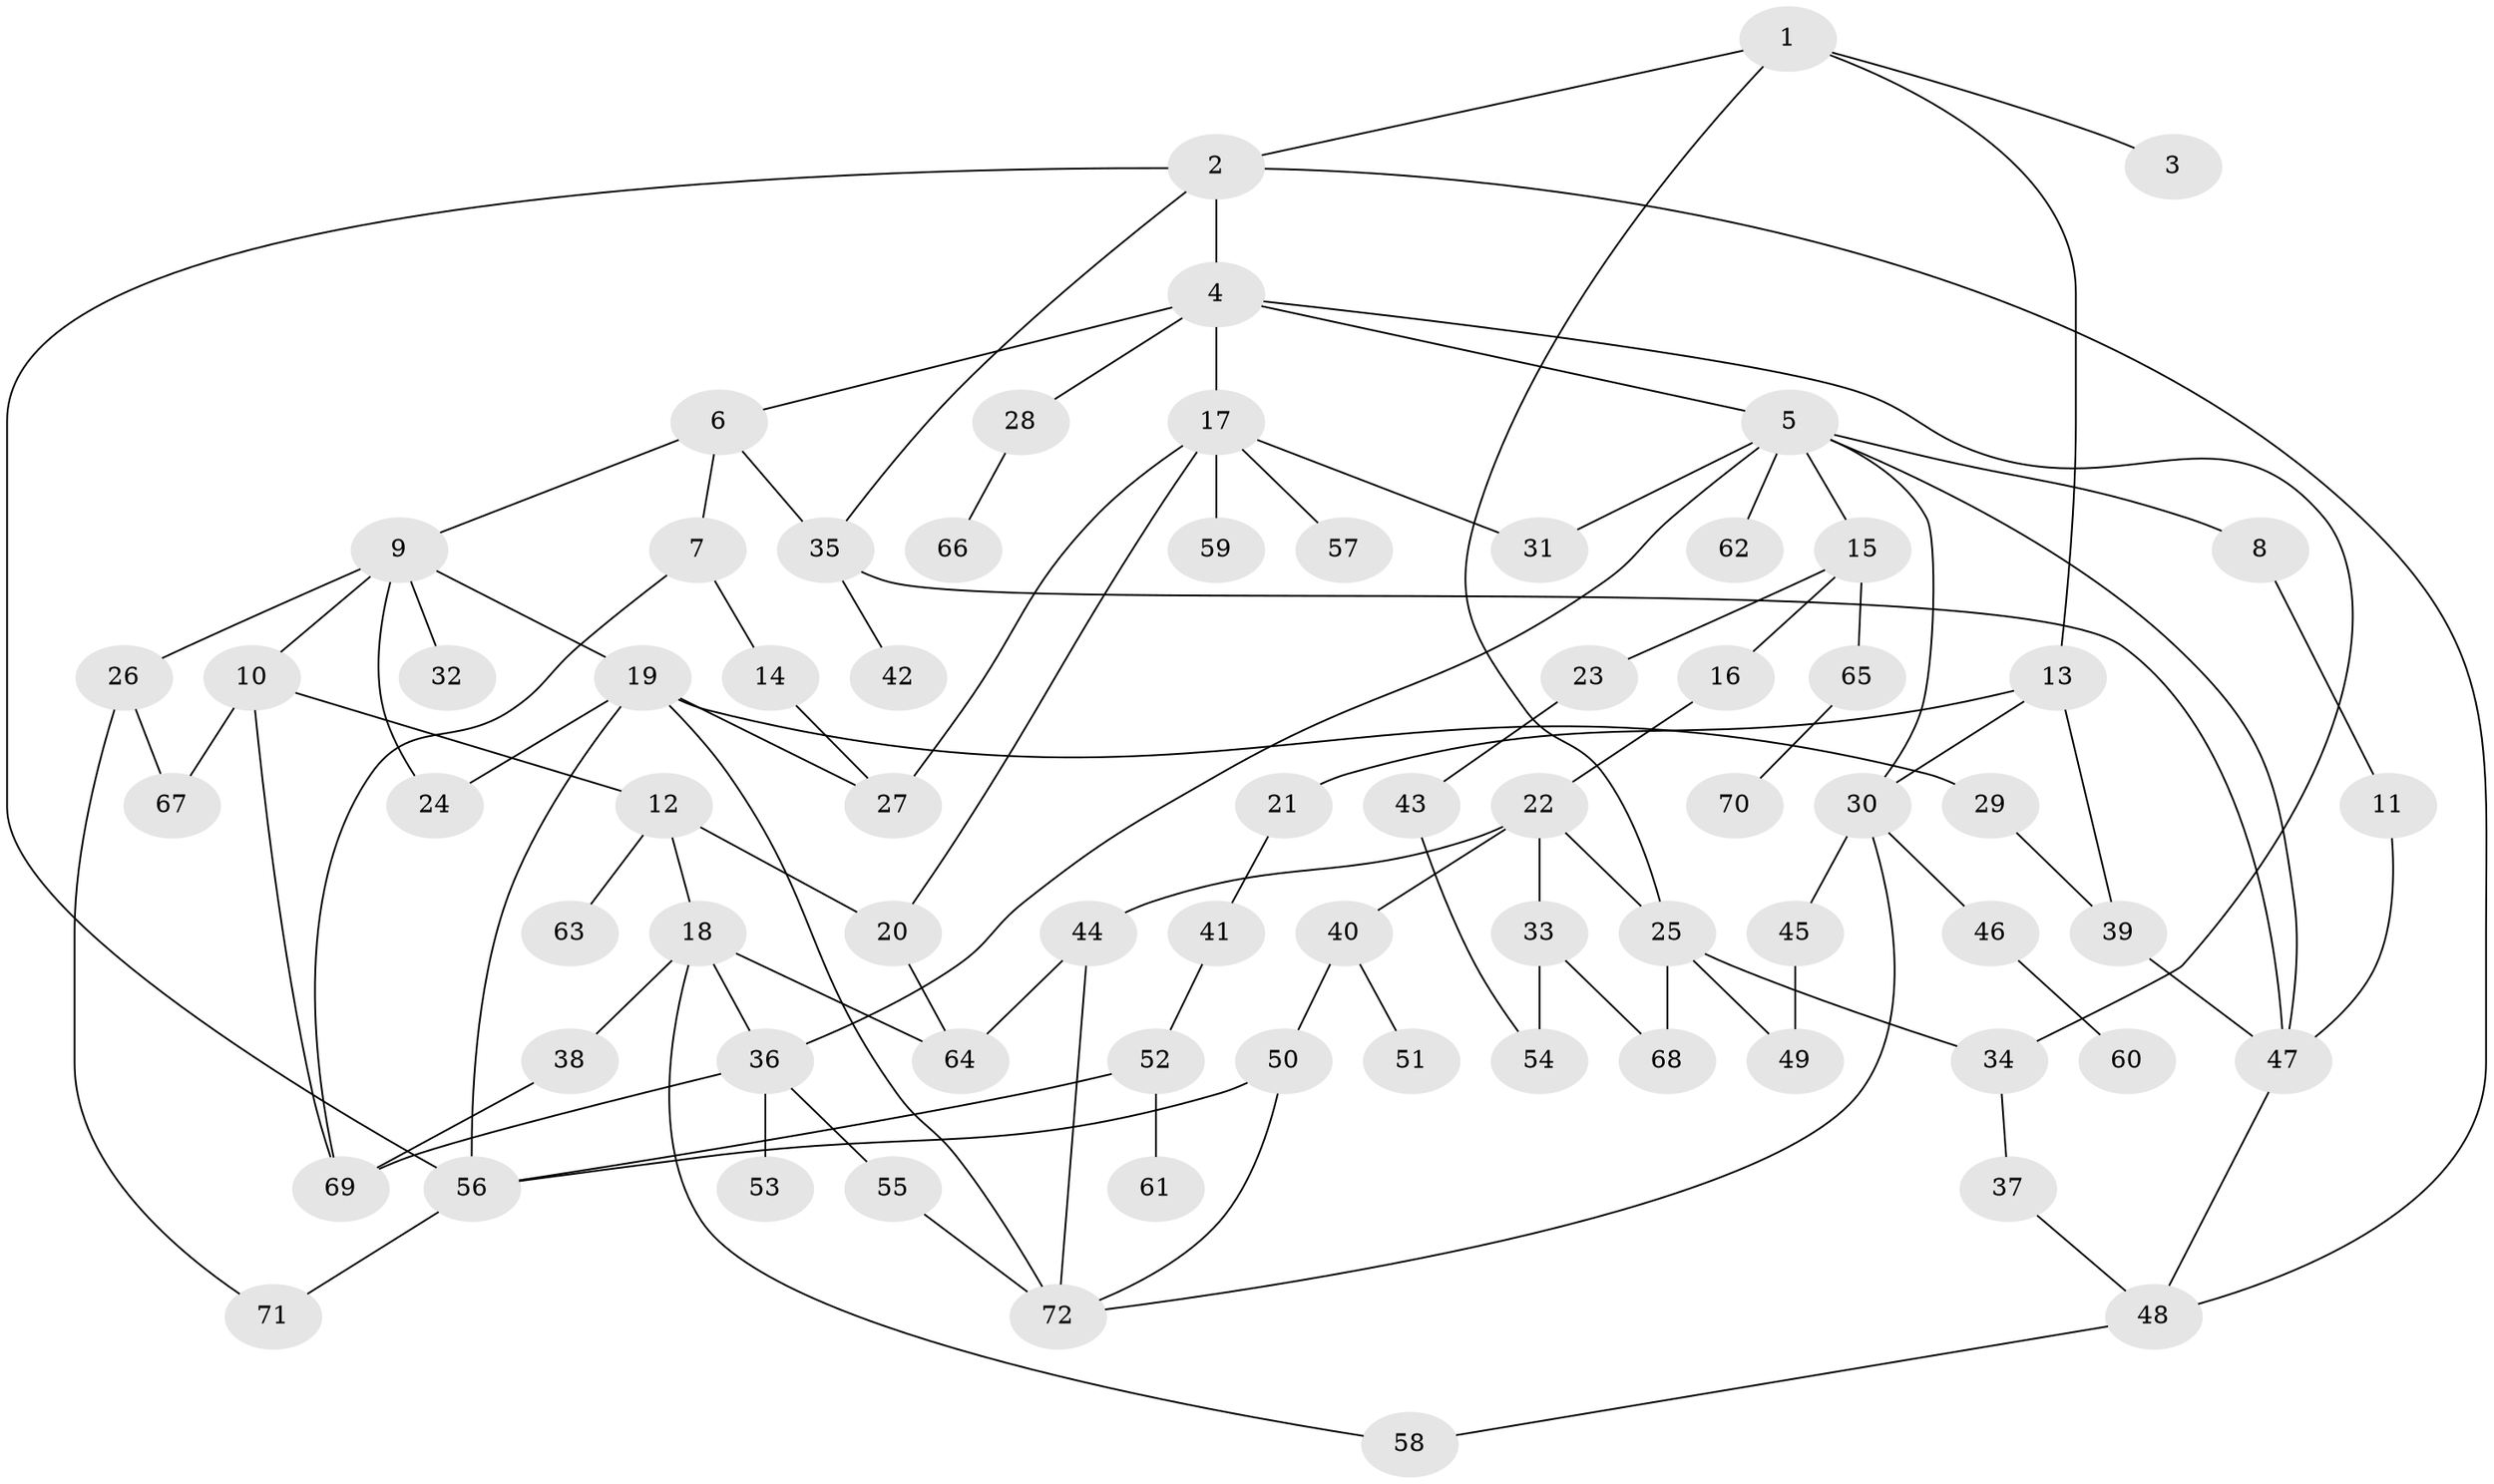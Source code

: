 // coarse degree distribution, {8: 0.043478260869565216, 15: 0.043478260869565216, 10: 0.043478260869565216, 4: 0.043478260869565216, 6: 0.08695652173913043, 2: 0.2608695652173913, 5: 0.043478260869565216, 1: 0.34782608695652173, 3: 0.08695652173913043}
// Generated by graph-tools (version 1.1) at 2025/17/03/04/25 18:17:10]
// undirected, 72 vertices, 105 edges
graph export_dot {
graph [start="1"]
  node [color=gray90,style=filled];
  1;
  2;
  3;
  4;
  5;
  6;
  7;
  8;
  9;
  10;
  11;
  12;
  13;
  14;
  15;
  16;
  17;
  18;
  19;
  20;
  21;
  22;
  23;
  24;
  25;
  26;
  27;
  28;
  29;
  30;
  31;
  32;
  33;
  34;
  35;
  36;
  37;
  38;
  39;
  40;
  41;
  42;
  43;
  44;
  45;
  46;
  47;
  48;
  49;
  50;
  51;
  52;
  53;
  54;
  55;
  56;
  57;
  58;
  59;
  60;
  61;
  62;
  63;
  64;
  65;
  66;
  67;
  68;
  69;
  70;
  71;
  72;
  1 -- 2;
  1 -- 3;
  1 -- 13;
  1 -- 25;
  2 -- 4;
  2 -- 35;
  2 -- 48;
  2 -- 56;
  4 -- 5;
  4 -- 6;
  4 -- 17;
  4 -- 28;
  4 -- 34;
  5 -- 8;
  5 -- 15;
  5 -- 62;
  5 -- 30;
  5 -- 31;
  5 -- 47;
  5 -- 36;
  6 -- 7;
  6 -- 9;
  6 -- 35;
  7 -- 14;
  7 -- 69;
  8 -- 11;
  9 -- 10;
  9 -- 19;
  9 -- 26;
  9 -- 32;
  9 -- 24;
  10 -- 12;
  10 -- 67;
  10 -- 69;
  11 -- 47;
  12 -- 18;
  12 -- 20;
  12 -- 63;
  13 -- 21;
  13 -- 30;
  13 -- 39;
  14 -- 27;
  15 -- 16;
  15 -- 23;
  15 -- 65;
  16 -- 22;
  17 -- 31;
  17 -- 57;
  17 -- 59;
  17 -- 27;
  17 -- 20;
  18 -- 36;
  18 -- 38;
  18 -- 58;
  18 -- 64;
  19 -- 24;
  19 -- 29;
  19 -- 27;
  19 -- 72;
  19 -- 56;
  20 -- 64;
  21 -- 41;
  22 -- 25;
  22 -- 33;
  22 -- 40;
  22 -- 44;
  23 -- 43;
  25 -- 49;
  25 -- 68;
  25 -- 34;
  26 -- 71;
  26 -- 67;
  28 -- 66;
  29 -- 39;
  30 -- 45;
  30 -- 46;
  30 -- 72;
  33 -- 68;
  33 -- 54;
  34 -- 37;
  35 -- 42;
  35 -- 47;
  36 -- 53;
  36 -- 55;
  36 -- 69;
  37 -- 48;
  38 -- 69;
  39 -- 47;
  40 -- 50;
  40 -- 51;
  41 -- 52;
  43 -- 54;
  44 -- 64;
  44 -- 72;
  45 -- 49;
  46 -- 60;
  47 -- 48;
  48 -- 58;
  50 -- 56;
  50 -- 72;
  52 -- 61;
  52 -- 56;
  55 -- 72;
  56 -- 71;
  65 -- 70;
}
